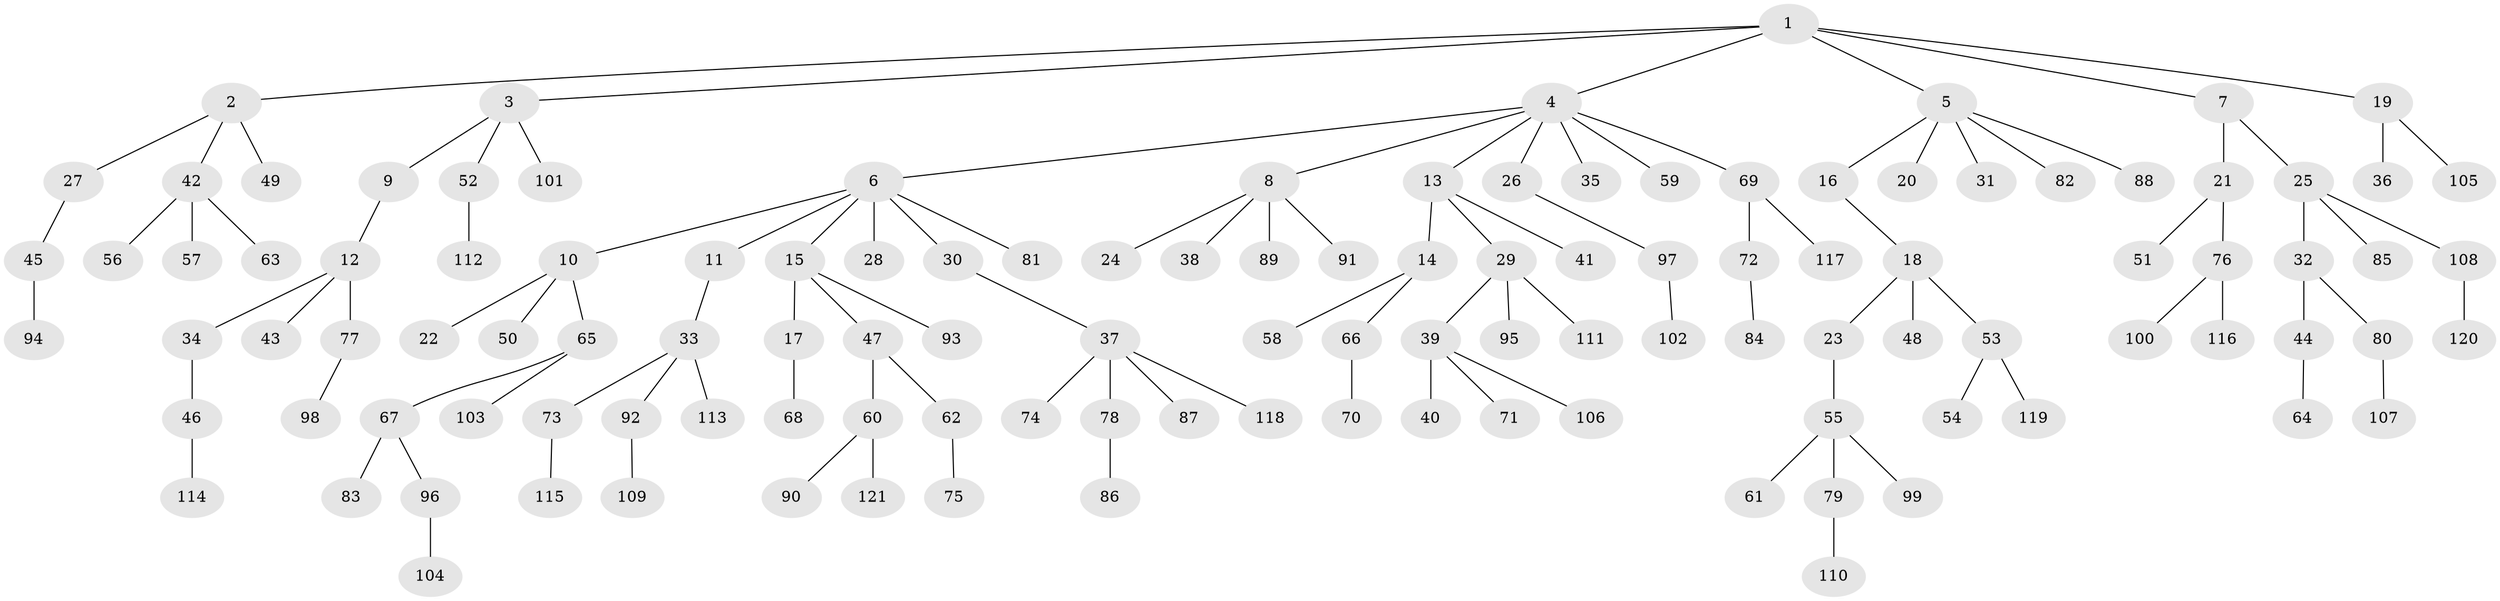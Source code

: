 // Generated by graph-tools (version 1.1) at 2025/15/03/09/25 04:15:25]
// undirected, 121 vertices, 120 edges
graph export_dot {
graph [start="1"]
  node [color=gray90,style=filled];
  1;
  2;
  3;
  4;
  5;
  6;
  7;
  8;
  9;
  10;
  11;
  12;
  13;
  14;
  15;
  16;
  17;
  18;
  19;
  20;
  21;
  22;
  23;
  24;
  25;
  26;
  27;
  28;
  29;
  30;
  31;
  32;
  33;
  34;
  35;
  36;
  37;
  38;
  39;
  40;
  41;
  42;
  43;
  44;
  45;
  46;
  47;
  48;
  49;
  50;
  51;
  52;
  53;
  54;
  55;
  56;
  57;
  58;
  59;
  60;
  61;
  62;
  63;
  64;
  65;
  66;
  67;
  68;
  69;
  70;
  71;
  72;
  73;
  74;
  75;
  76;
  77;
  78;
  79;
  80;
  81;
  82;
  83;
  84;
  85;
  86;
  87;
  88;
  89;
  90;
  91;
  92;
  93;
  94;
  95;
  96;
  97;
  98;
  99;
  100;
  101;
  102;
  103;
  104;
  105;
  106;
  107;
  108;
  109;
  110;
  111;
  112;
  113;
  114;
  115;
  116;
  117;
  118;
  119;
  120;
  121;
  1 -- 2;
  1 -- 3;
  1 -- 4;
  1 -- 5;
  1 -- 7;
  1 -- 19;
  2 -- 27;
  2 -- 42;
  2 -- 49;
  3 -- 9;
  3 -- 52;
  3 -- 101;
  4 -- 6;
  4 -- 8;
  4 -- 13;
  4 -- 26;
  4 -- 35;
  4 -- 59;
  4 -- 69;
  5 -- 16;
  5 -- 20;
  5 -- 31;
  5 -- 82;
  5 -- 88;
  6 -- 10;
  6 -- 11;
  6 -- 15;
  6 -- 28;
  6 -- 30;
  6 -- 81;
  7 -- 21;
  7 -- 25;
  8 -- 24;
  8 -- 38;
  8 -- 89;
  8 -- 91;
  9 -- 12;
  10 -- 22;
  10 -- 50;
  10 -- 65;
  11 -- 33;
  12 -- 34;
  12 -- 43;
  12 -- 77;
  13 -- 14;
  13 -- 29;
  13 -- 41;
  14 -- 58;
  14 -- 66;
  15 -- 17;
  15 -- 47;
  15 -- 93;
  16 -- 18;
  17 -- 68;
  18 -- 23;
  18 -- 48;
  18 -- 53;
  19 -- 36;
  19 -- 105;
  21 -- 51;
  21 -- 76;
  23 -- 55;
  25 -- 32;
  25 -- 85;
  25 -- 108;
  26 -- 97;
  27 -- 45;
  29 -- 39;
  29 -- 95;
  29 -- 111;
  30 -- 37;
  32 -- 44;
  32 -- 80;
  33 -- 73;
  33 -- 92;
  33 -- 113;
  34 -- 46;
  37 -- 74;
  37 -- 78;
  37 -- 87;
  37 -- 118;
  39 -- 40;
  39 -- 71;
  39 -- 106;
  42 -- 56;
  42 -- 57;
  42 -- 63;
  44 -- 64;
  45 -- 94;
  46 -- 114;
  47 -- 60;
  47 -- 62;
  52 -- 112;
  53 -- 54;
  53 -- 119;
  55 -- 61;
  55 -- 79;
  55 -- 99;
  60 -- 90;
  60 -- 121;
  62 -- 75;
  65 -- 67;
  65 -- 103;
  66 -- 70;
  67 -- 83;
  67 -- 96;
  69 -- 72;
  69 -- 117;
  72 -- 84;
  73 -- 115;
  76 -- 100;
  76 -- 116;
  77 -- 98;
  78 -- 86;
  79 -- 110;
  80 -- 107;
  92 -- 109;
  96 -- 104;
  97 -- 102;
  108 -- 120;
}
